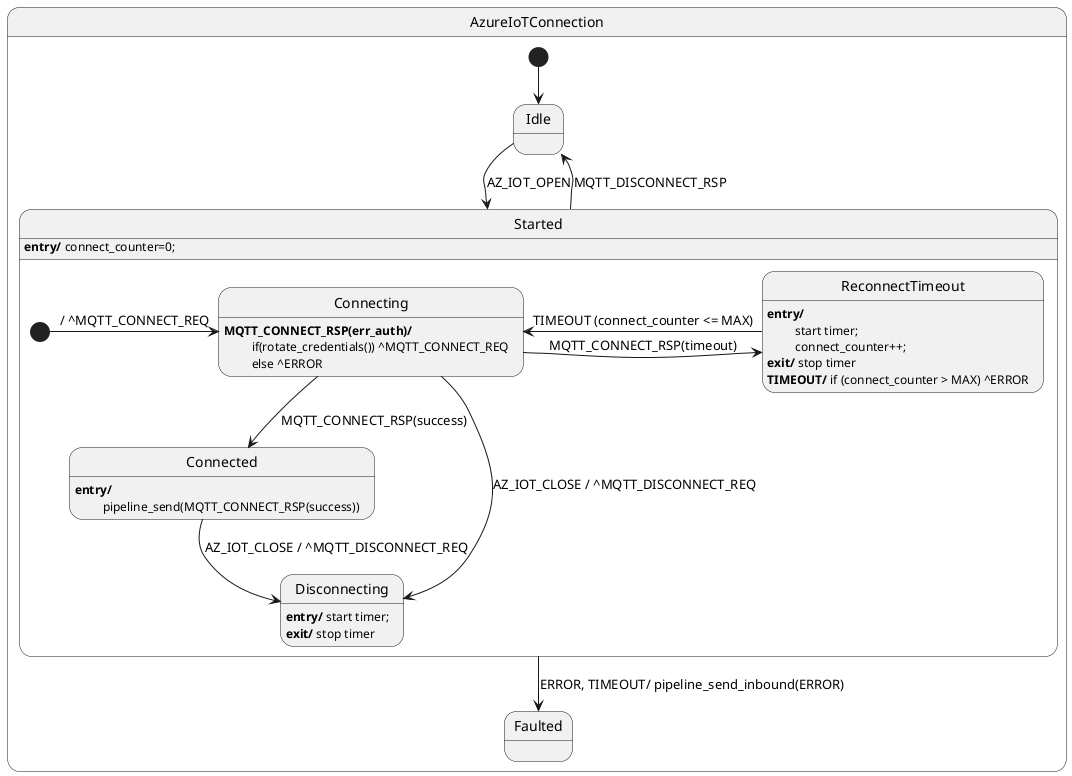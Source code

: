 @startuml

state AzureIoTConnection {
state Idle
    state Started {
        state Connecting
        Connecting : <b>MQTT_CONNECT_RSP(err_auth)/</b>
        Connecting : \t if(rotate_credentials()) ^MQTT_CONNECT_REQ
        Connecting : \t else ^ERROR

        state Connected
        Connected : <b>entry/</b> 
        Connected : \t pipeline_send(MQTT_CONNECT_RSP(success))

        state ReconnectTimeout
        ReconnectTimeout : <b>entry/</b> 
        ReconnectTimeout : \t start timer;
        ReconnectTimeout : \t connect_counter++;
        ReconnectTimeout : <b>exit/</b> stop timer
        ReconnectTimeout : <b>TIMEOUT/</b> if (connect_counter > MAX) ^ERROR

        state Disconnecting
        Disconnecting : <b>entry/</b> start timer; 
        Disconnecting : <b>exit/</b> stop timer

        [*] -> Connecting : / ^MQTT_CONNECT_REQ
        Connecting --> Connected : MQTT_CONNECT_RSP(success)
        Connecting -> ReconnectTimeout : MQTT_CONNECT_RSP(timeout)
        Connecting --> Disconnecting : AZ_IOT_CLOSE / ^MQTT_DISCONNECT_REQ
        Connected --> Disconnecting : AZ_IOT_CLOSE / ^MQTT_DISCONNECT_REQ
        ReconnectTimeout -> Connecting : TIMEOUT (connect_counter <= MAX)
    }
    Started : <b>entry/</b> connect_counter=0;

    [*] --> Idle
    Idle -> Started : AZ_IOT_OPEN
    Started --> Idle : MQTT_DISCONNECT_RSP
    Started --> Faulted: ERROR, TIMEOUT/ pipeline_send_inbound(ERROR)

@enduml
